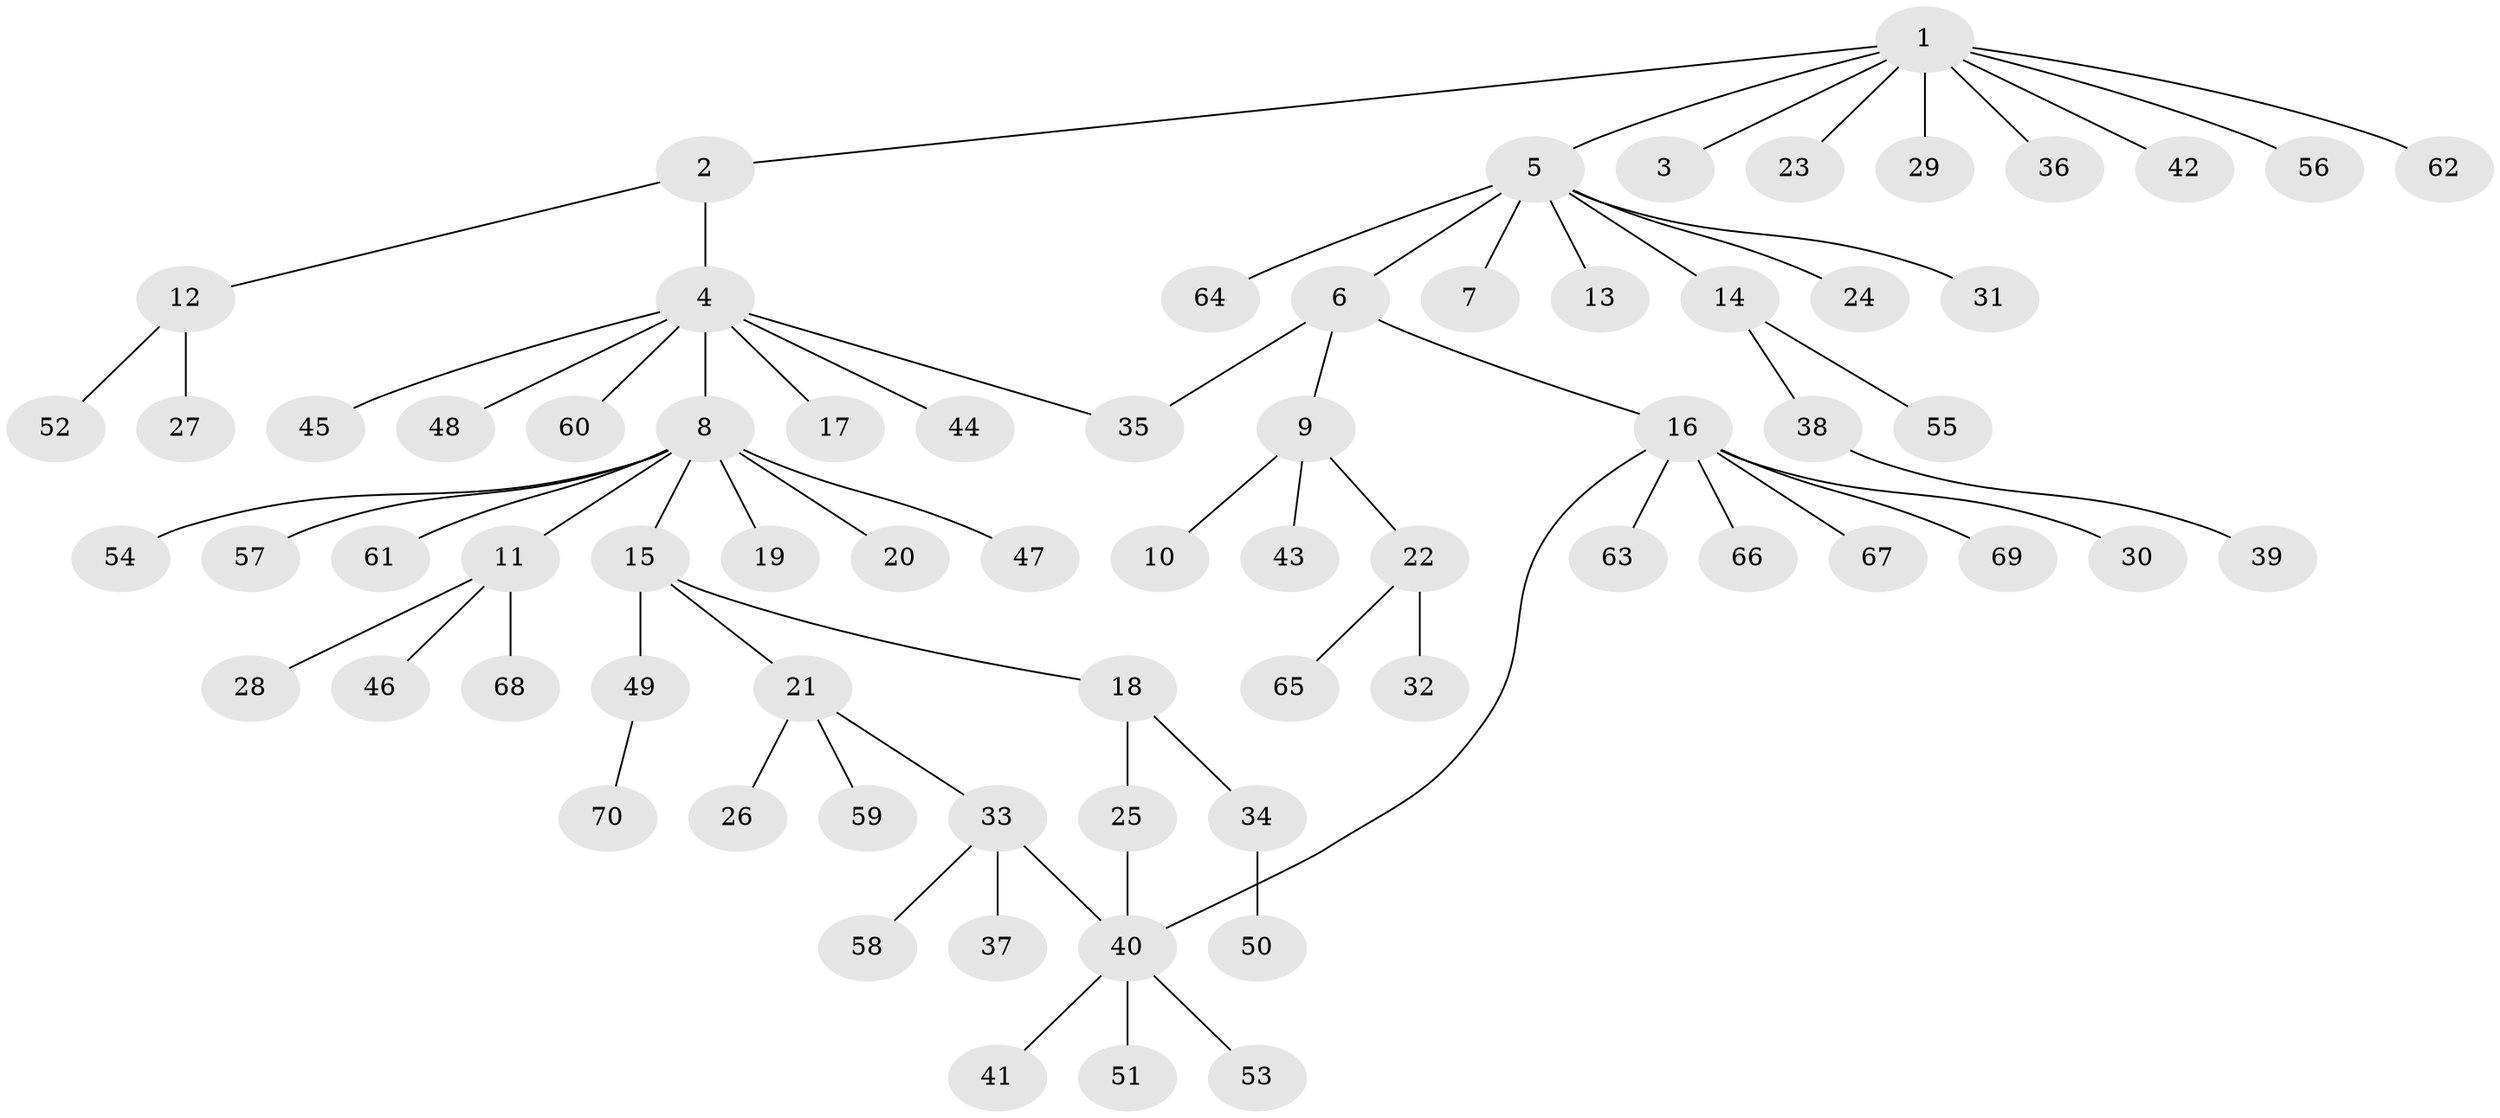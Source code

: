 // coarse degree distribution, {5: 0.05714285714285714, 4: 0.02857142857142857, 1: 0.7142857142857143, 7: 0.08571428571428572, 8: 0.02857142857142857, 2: 0.08571428571428572}
// Generated by graph-tools (version 1.1) at 2025/18/03/04/25 18:18:17]
// undirected, 70 vertices, 72 edges
graph export_dot {
graph [start="1"]
  node [color=gray90,style=filled];
  1;
  2;
  3;
  4;
  5;
  6;
  7;
  8;
  9;
  10;
  11;
  12;
  13;
  14;
  15;
  16;
  17;
  18;
  19;
  20;
  21;
  22;
  23;
  24;
  25;
  26;
  27;
  28;
  29;
  30;
  31;
  32;
  33;
  34;
  35;
  36;
  37;
  38;
  39;
  40;
  41;
  42;
  43;
  44;
  45;
  46;
  47;
  48;
  49;
  50;
  51;
  52;
  53;
  54;
  55;
  56;
  57;
  58;
  59;
  60;
  61;
  62;
  63;
  64;
  65;
  66;
  67;
  68;
  69;
  70;
  1 -- 2;
  1 -- 3;
  1 -- 5;
  1 -- 23;
  1 -- 29;
  1 -- 36;
  1 -- 42;
  1 -- 56;
  1 -- 62;
  2 -- 4;
  2 -- 12;
  4 -- 8;
  4 -- 17;
  4 -- 35;
  4 -- 44;
  4 -- 45;
  4 -- 48;
  4 -- 60;
  5 -- 6;
  5 -- 7;
  5 -- 13;
  5 -- 14;
  5 -- 24;
  5 -- 31;
  5 -- 64;
  6 -- 9;
  6 -- 16;
  6 -- 35;
  8 -- 11;
  8 -- 15;
  8 -- 19;
  8 -- 20;
  8 -- 47;
  8 -- 54;
  8 -- 57;
  8 -- 61;
  9 -- 10;
  9 -- 22;
  9 -- 43;
  11 -- 28;
  11 -- 46;
  11 -- 68;
  12 -- 27;
  12 -- 52;
  14 -- 38;
  14 -- 55;
  15 -- 18;
  15 -- 21;
  15 -- 49;
  16 -- 30;
  16 -- 40;
  16 -- 63;
  16 -- 66;
  16 -- 67;
  16 -- 69;
  18 -- 25;
  18 -- 34;
  21 -- 26;
  21 -- 33;
  21 -- 59;
  22 -- 32;
  22 -- 65;
  25 -- 40;
  33 -- 37;
  33 -- 40;
  33 -- 58;
  34 -- 50;
  38 -- 39;
  40 -- 41;
  40 -- 51;
  40 -- 53;
  49 -- 70;
}
